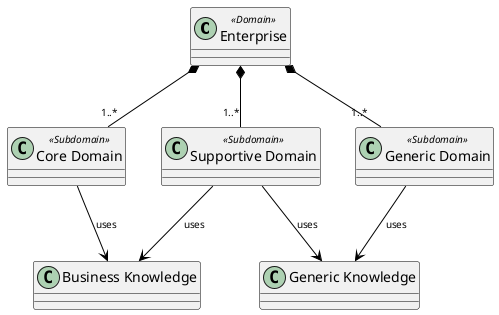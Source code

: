 @startuml

skinparam class {
    bordercolor black
    arrowcolor black
    arrowfontsize 10
    stereotypefontcolor black
    stereotypefontsize 10

    fontcolor black

}
class "Enterprise" as enterprise <<Domain>>

class "Core Domain" as coreDomain <<Subdomain>>

class "Generic Domain" as genericDomain <<Subdomain>>

class "Supportive Domain" as supportiveDomain <<Subdomain>>

class "Business Knowledge" as businessTask

class "Generic Knowledge" as genericTask


enterprise *--"1..*" coreDomain
enterprise *--"1..*" supportiveDomain
enterprise *--"1..*" genericDomain

coreDomain --> businessTask : uses
genericDomain --> genericTask : uses
supportiveDomain --> businessTask : uses
supportiveDomain --> genericTask : uses


@enduml